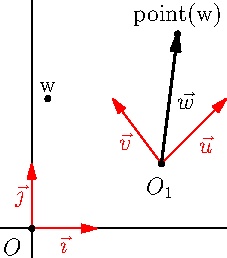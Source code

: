 import geometry; size(4cm,0);
coordsys R=cartesiansystem((2,1), i=(1,1), j=(-0.75,1));
show("$O_1$", "$\vec{u}$", "$\vec{v}$", R, xpen=invisible);
show(currentcoordsys);

vector w=vector(R, (1,1));
show("$\vec{w}$", w, linewidth(bp), Arrow(3mm));
dot("w", w, N); dot("point(w)", point(w), N);
